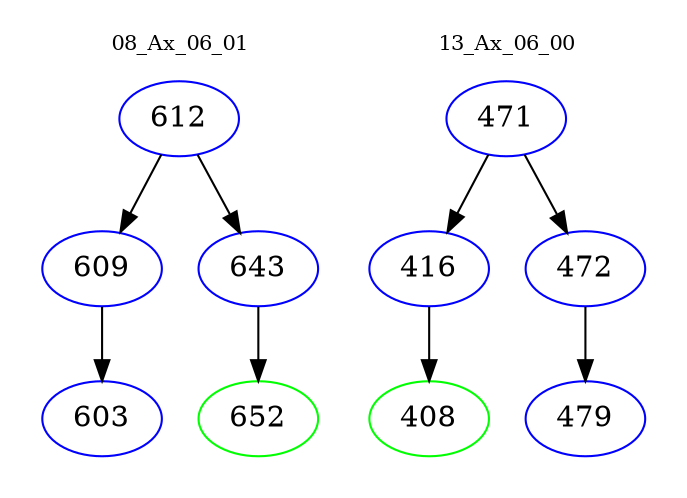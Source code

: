 digraph{
subgraph cluster_0 {
color = white
label = "08_Ax_06_01";
fontsize=10;
T0_612 [label="612", color="blue"]
T0_612 -> T0_609 [color="black"]
T0_609 [label="609", color="blue"]
T0_609 -> T0_603 [color="black"]
T0_603 [label="603", color="blue"]
T0_612 -> T0_643 [color="black"]
T0_643 [label="643", color="blue"]
T0_643 -> T0_652 [color="black"]
T0_652 [label="652", color="green"]
}
subgraph cluster_1 {
color = white
label = "13_Ax_06_00";
fontsize=10;
T1_471 [label="471", color="blue"]
T1_471 -> T1_416 [color="black"]
T1_416 [label="416", color="blue"]
T1_416 -> T1_408 [color="black"]
T1_408 [label="408", color="green"]
T1_471 -> T1_472 [color="black"]
T1_472 [label="472", color="blue"]
T1_472 -> T1_479 [color="black"]
T1_479 [label="479", color="blue"]
}
}
